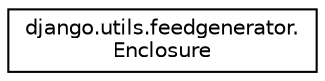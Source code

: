 digraph "Graphical Class Hierarchy"
{
 // LATEX_PDF_SIZE
  edge [fontname="Helvetica",fontsize="10",labelfontname="Helvetica",labelfontsize="10"];
  node [fontname="Helvetica",fontsize="10",shape=record];
  rankdir="LR";
  Node0 [label="django.utils.feedgenerator.\lEnclosure",height=0.2,width=0.4,color="black", fillcolor="white", style="filled",URL="$da/dfb/classdjango_1_1utils_1_1feedgenerator_1_1_enclosure.html",tooltip=" "];
}

